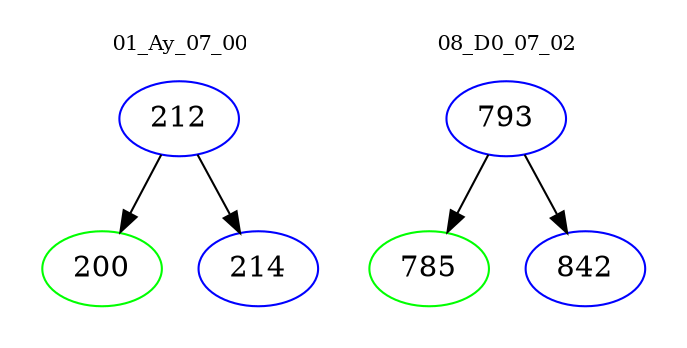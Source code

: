 digraph{
subgraph cluster_0 {
color = white
label = "01_Ay_07_00";
fontsize=10;
T0_212 [label="212", color="blue"]
T0_212 -> T0_200 [color="black"]
T0_200 [label="200", color="green"]
T0_212 -> T0_214 [color="black"]
T0_214 [label="214", color="blue"]
}
subgraph cluster_1 {
color = white
label = "08_D0_07_02";
fontsize=10;
T1_793 [label="793", color="blue"]
T1_793 -> T1_785 [color="black"]
T1_785 [label="785", color="green"]
T1_793 -> T1_842 [color="black"]
T1_842 [label="842", color="blue"]
}
}
